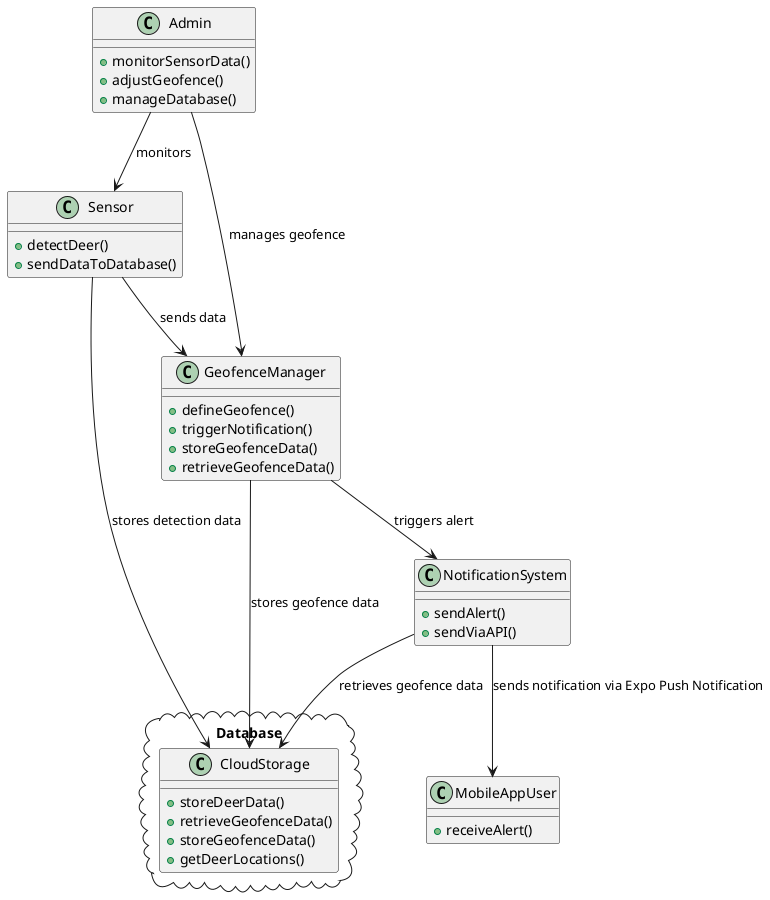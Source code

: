 @startuml

cloud "Database" {
    class CloudStorage {
        +storeDeerData()
        +retrieveGeofenceData()
        +storeGeofenceData()
        +getDeerLocations()
    }
}

class Sensor {
    +detectDeer()
    +sendDataToDatabase()
}

class GeofenceManager {
    +defineGeofence()
    +triggerNotification()
    +storeGeofenceData()
    +retrieveGeofenceData()
}

class NotificationSystem {
    +sendAlert()
    +sendViaAPI()
}

class MobileAppUser {
    +receiveAlert()
}

class Admin {
    +monitorSensorData()
    +adjustGeofence()
    +manageDatabase()
}

Sensor --> GeofenceManager : sends data
Sensor --> CloudStorage : stores detection data
GeofenceManager --> NotificationSystem : triggers alert
NotificationSystem --> MobileAppUser : sends notification via Expo Push Notification
Admin --> GeofenceManager : manages geofence
Admin --> Sensor : monitors
GeofenceManager --> CloudStorage : stores geofence data
NotificationSystem --> CloudStorage : retrieves geofence data

@enduml